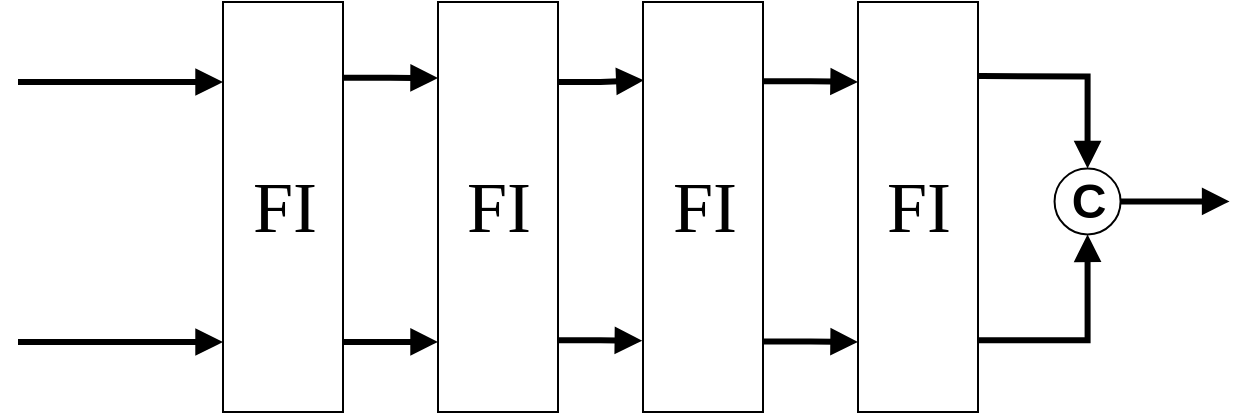 <mxfile version="20.8.17" type="github">
  <diagram name="第 1 页" id="HdBfJu3gv2H41369o31b">
    <mxGraphModel dx="1250" dy="658" grid="1" gridSize="10" guides="1" tooltips="1" connect="1" arrows="1" fold="1" page="1" pageScale="1" pageWidth="827" pageHeight="1169" math="0" shadow="0">
      <root>
        <mxCell id="0" />
        <mxCell id="1" parent="0" />
        <mxCell id="r_yy0beViFJU-7GPWFF6-20" style="edgeStyle=orthogonalEdgeStyle;rounded=0;orthogonalLoop=1;jettySize=auto;html=1;entryX=0.809;entryY=0.006;entryDx=0;entryDy=0;entryPerimeter=0;strokeWidth=3;fontFamily=Times New Roman;fontSize=36;endArrow=block;endFill=1;exitX=0.805;exitY=1;exitDx=0;exitDy=0;exitPerimeter=0;" edge="1" parent="1" source="r_yy0beViFJU-7GPWFF6-5" target="r_yy0beViFJU-7GPWFF6-13">
          <mxGeometry relative="1" as="geometry" />
        </mxCell>
        <mxCell id="r_yy0beViFJU-7GPWFF6-5" value="" style="rounded=0;whiteSpace=wrap;html=1;flipV=1;flipH=1;rotation=90;" vertex="1" parent="1">
          <mxGeometry x="297.5" y="362.5" width="205" height="60" as="geometry" />
        </mxCell>
        <mxCell id="r_yy0beViFJU-7GPWFF6-23" style="edgeStyle=orthogonalEdgeStyle;rounded=0;orthogonalLoop=1;jettySize=auto;html=1;entryX=0.174;entryY=-0.006;entryDx=0;entryDy=0;entryPerimeter=0;strokeWidth=3;fontFamily=Times New Roman;fontSize=36;endArrow=block;endFill=1;exitX=0.175;exitY=0.992;exitDx=0;exitDy=0;exitPerimeter=0;" edge="1" parent="1" source="r_yy0beViFJU-7GPWFF6-5" target="r_yy0beViFJU-7GPWFF6-13">
          <mxGeometry relative="1" as="geometry" />
        </mxCell>
        <mxCell id="r_yy0beViFJU-7GPWFF6-6" value="&lt;font face=&quot;Times New Roman&quot;&gt;FI&lt;/font&gt;" style="text;html=1;align=center;verticalAlign=middle;resizable=0;points=[];autosize=1;strokeColor=none;fillColor=none;fontSize=36;" vertex="1" parent="1">
          <mxGeometry x="370" y="362.5" width="60" height="60" as="geometry" />
        </mxCell>
        <mxCell id="r_yy0beViFJU-7GPWFF6-18" style="edgeStyle=orthogonalEdgeStyle;rounded=0;orthogonalLoop=1;jettySize=auto;html=1;strokeWidth=3;fontFamily=Times New Roman;fontSize=36;endArrow=block;endFill=1;exitX=0.815;exitY=0.991;exitDx=0;exitDy=0;exitPerimeter=0;" edge="1" parent="1" source="r_yy0beViFJU-7GPWFF6-9">
          <mxGeometry relative="1" as="geometry">
            <mxPoint x="370" y="328" as="targetPoint" />
          </mxGeometry>
        </mxCell>
        <mxCell id="r_yy0beViFJU-7GPWFF6-9" value="" style="rounded=0;whiteSpace=wrap;html=1;flipV=1;flipH=1;rotation=90;" vertex="1" parent="1">
          <mxGeometry x="190" y="362.5" width="205" height="60" as="geometry" />
        </mxCell>
        <mxCell id="r_yy0beViFJU-7GPWFF6-22" style="edgeStyle=orthogonalEdgeStyle;rounded=0;orthogonalLoop=1;jettySize=auto;html=1;entryX=0.171;entryY=0;entryDx=0;entryDy=0;entryPerimeter=0;strokeWidth=3;fontFamily=Times New Roman;fontSize=36;endArrow=block;endFill=1;exitX=0.171;exitY=0.998;exitDx=0;exitDy=0;exitPerimeter=0;" edge="1" parent="1" source="r_yy0beViFJU-7GPWFF6-9" target="r_yy0beViFJU-7GPWFF6-5">
          <mxGeometry relative="1" as="geometry" />
        </mxCell>
        <mxCell id="r_yy0beViFJU-7GPWFF6-10" value="&lt;font face=&quot;Times New Roman&quot;&gt;FI&lt;/font&gt;" style="text;html=1;align=center;verticalAlign=middle;resizable=0;points=[];autosize=1;strokeColor=none;fillColor=none;fontSize=36;" vertex="1" parent="1">
          <mxGeometry x="262.5" y="362.5" width="60" height="60" as="geometry" />
        </mxCell>
        <mxCell id="r_yy0beViFJU-7GPWFF6-31" style="edgeStyle=orthogonalEdgeStyle;rounded=0;orthogonalLoop=1;jettySize=auto;html=1;entryX=0.5;entryY=0;entryDx=0;entryDy=0;strokeWidth=3;fontFamily=Helvetica;fontSize=24;endArrow=block;endFill=1;exitX=0.806;exitY=0.987;exitDx=0;exitDy=0;exitPerimeter=0;" edge="1" parent="1" target="r_yy0beViFJU-7GPWFF6-25">
          <mxGeometry relative="1" as="geometry">
            <mxPoint x="605.0" y="326.98" as="sourcePoint" />
            <Array as="points">
              <mxPoint x="641.78" y="327.21" />
              <mxPoint x="694.78" y="327.21" />
            </Array>
          </mxGeometry>
        </mxCell>
        <mxCell id="r_yy0beViFJU-7GPWFF6-11" value="" style="rounded=0;whiteSpace=wrap;html=1;flipV=1;flipH=1;rotation=90;" vertex="1" parent="1">
          <mxGeometry x="507.5" y="362.5" width="205" height="60" as="geometry" />
        </mxCell>
        <mxCell id="r_yy0beViFJU-7GPWFF6-32" style="edgeStyle=orthogonalEdgeStyle;rounded=0;orthogonalLoop=1;jettySize=auto;html=1;entryX=0.5;entryY=1;entryDx=0;entryDy=0;strokeWidth=3;fontFamily=Helvetica;fontSize=24;endArrow=block;endFill=1;exitX=0.175;exitY=1;exitDx=0;exitDy=0;exitPerimeter=0;" edge="1" parent="1" source="r_yy0beViFJU-7GPWFF6-11" target="r_yy0beViFJU-7GPWFF6-25">
          <mxGeometry relative="1" as="geometry">
            <mxPoint x="608.36" y="457.975" as="sourcePoint" />
          </mxGeometry>
        </mxCell>
        <mxCell id="r_yy0beViFJU-7GPWFF6-12" value="&lt;font face=&quot;Times New Roman&quot;&gt;FI&lt;/font&gt;" style="text;html=1;align=center;verticalAlign=middle;resizable=0;points=[];autosize=1;strokeColor=none;fillColor=none;fontSize=36;" vertex="1" parent="1">
          <mxGeometry x="580" y="362.5" width="60" height="60" as="geometry" />
        </mxCell>
        <mxCell id="r_yy0beViFJU-7GPWFF6-21" style="edgeStyle=orthogonalEdgeStyle;rounded=0;orthogonalLoop=1;jettySize=auto;html=1;entryX=0.805;entryY=0;entryDx=0;entryDy=0;entryPerimeter=0;strokeWidth=3;fontFamily=Times New Roman;fontSize=36;endArrow=block;endFill=1;exitX=0.807;exitY=0.998;exitDx=0;exitDy=0;exitPerimeter=0;" edge="1" parent="1" source="r_yy0beViFJU-7GPWFF6-13" target="r_yy0beViFJU-7GPWFF6-11">
          <mxGeometry relative="1" as="geometry" />
        </mxCell>
        <mxCell id="r_yy0beViFJU-7GPWFF6-13" value="" style="rounded=0;whiteSpace=wrap;html=1;flipV=1;flipH=1;rotation=90;" vertex="1" parent="1">
          <mxGeometry x="400" y="362.5" width="205" height="60" as="geometry" />
        </mxCell>
        <mxCell id="r_yy0beViFJU-7GPWFF6-24" style="edgeStyle=orthogonalEdgeStyle;rounded=0;orthogonalLoop=1;jettySize=auto;html=1;entryX=0.171;entryY=0;entryDx=0;entryDy=0;entryPerimeter=0;strokeWidth=3;fontFamily=Times New Roman;fontSize=36;endArrow=block;endFill=1;exitX=0.172;exitY=1.004;exitDx=0;exitDy=0;exitPerimeter=0;" edge="1" parent="1" source="r_yy0beViFJU-7GPWFF6-13" target="r_yy0beViFJU-7GPWFF6-11">
          <mxGeometry relative="1" as="geometry" />
        </mxCell>
        <mxCell id="r_yy0beViFJU-7GPWFF6-14" value="&lt;font face=&quot;Times New Roman&quot;&gt;FI&lt;/font&gt;" style="text;html=1;align=center;verticalAlign=middle;resizable=0;points=[];autosize=1;strokeColor=none;fillColor=none;fontSize=36;" vertex="1" parent="1">
          <mxGeometry x="472.5" y="362.5" width="60" height="60" as="geometry" />
        </mxCell>
        <mxCell id="r_yy0beViFJU-7GPWFF6-16" value="" style="endArrow=block;html=1;rounded=0;fontFamily=Times New Roman;fontSize=36;endFill=1;strokeWidth=3;" edge="1" parent="1">
          <mxGeometry width="50" height="50" relative="1" as="geometry">
            <mxPoint x="160" y="330" as="sourcePoint" />
            <mxPoint x="262.5" y="330" as="targetPoint" />
          </mxGeometry>
        </mxCell>
        <mxCell id="r_yy0beViFJU-7GPWFF6-17" value="" style="endArrow=block;html=1;rounded=0;fontFamily=Times New Roman;fontSize=36;endFill=1;strokeWidth=3;" edge="1" parent="1">
          <mxGeometry width="50" height="50" relative="1" as="geometry">
            <mxPoint x="160" y="460" as="sourcePoint" />
            <mxPoint x="262.5" y="460" as="targetPoint" />
          </mxGeometry>
        </mxCell>
        <mxCell id="r_yy0beViFJU-7GPWFF6-33" style="edgeStyle=orthogonalEdgeStyle;rounded=0;orthogonalLoop=1;jettySize=auto;html=1;strokeWidth=3;fontFamily=Helvetica;fontSize=24;endArrow=block;endFill=1;" edge="1" parent="1" source="r_yy0beViFJU-7GPWFF6-25">
          <mxGeometry relative="1" as="geometry">
            <mxPoint x="765.78" y="389.71" as="targetPoint" />
          </mxGeometry>
        </mxCell>
        <mxCell id="r_yy0beViFJU-7GPWFF6-25" value="" style="ellipse;whiteSpace=wrap;html=1;aspect=fixed;fontFamily=Times New Roman;fontSize=36;" vertex="1" parent="1">
          <mxGeometry x="678.28" y="373.21" width="33" height="33" as="geometry" />
        </mxCell>
        <mxCell id="r_yy0beViFJU-7GPWFF6-26" value="&lt;b&gt;C&lt;/b&gt;" style="text;html=1;align=center;verticalAlign=middle;resizable=0;points=[];autosize=1;strokeColor=none;fillColor=none;fontSize=24;fontFamily=Helvetica;" vertex="1" parent="1">
          <mxGeometry x="674.78" y="369.71" width="40" height="40" as="geometry" />
        </mxCell>
      </root>
    </mxGraphModel>
  </diagram>
</mxfile>
